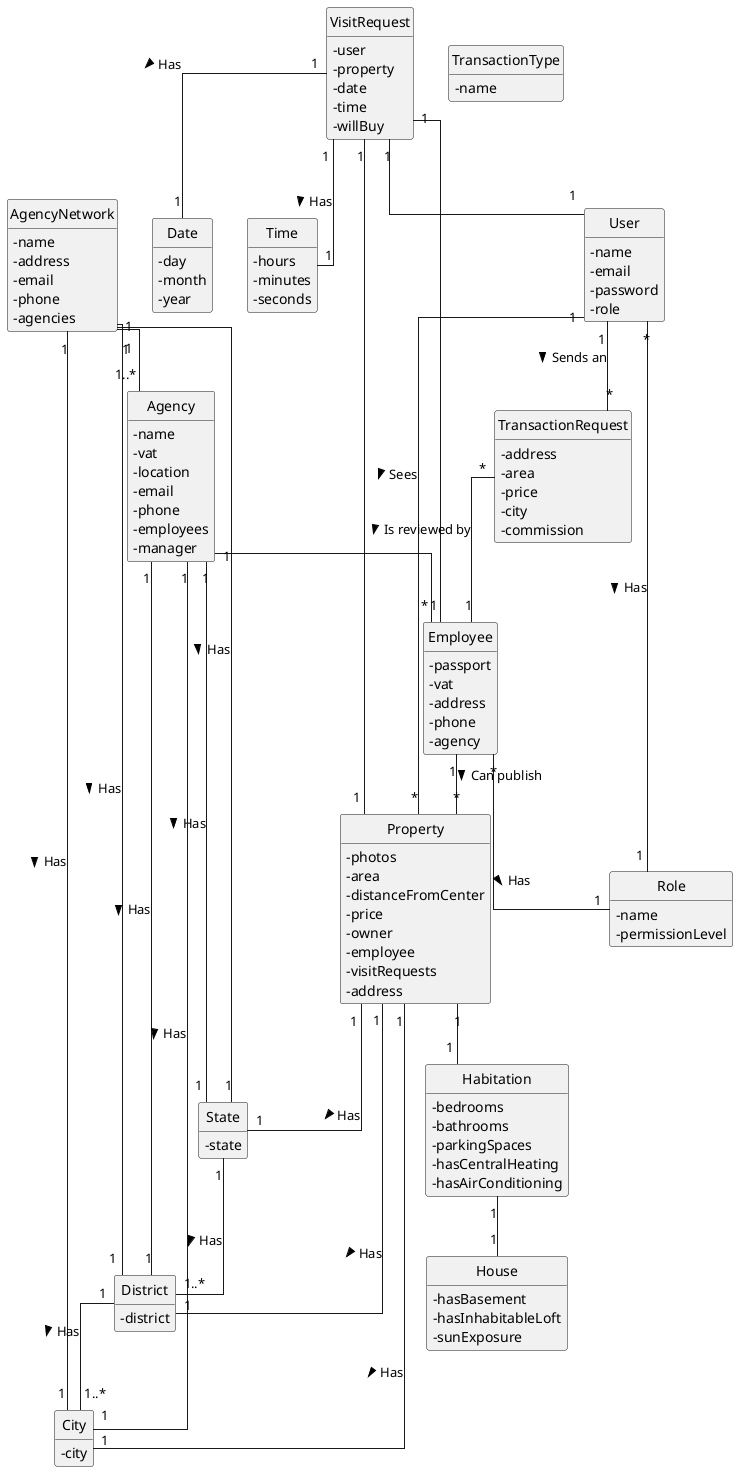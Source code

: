 @startuml
skinparam monochrome true
skinparam packageStyle rectangle
skinparam shadowing false
skinparam linetype polyline
skinparam linetype ortho

skinparam classAttributeIconSize 0

hide circle
hide methods

'class Platform {
'  -description
'}

class TransactionRequest {
    - address
    - area
    - price
    - city
    - commission
}

class TransactionType {
    - name
}

class User {
    - name
    - email
 	- password
 	- role
}



class AgencyNetwork {
	- name
	- address
	- email
	- phone
	- agencies
}

class Agency {
	- name
	- vat
	- location
	- email
	- phone
	- employees
	- manager
}

class State {
    - state
}

class District {
    - district
}

class City {
    - city
}

class Employee {
	- passport
	- vat
	- address
	- phone
	- agency
}

class Property {
	- photos
	- area
	- distanceFromCenter
	- price
	- owner
	- employee
	- visitRequests
	- address
}

class Role {
    - name
    - permissionLevel
}

    class Habitation {
        - bedrooms
        - bathrooms
        - parkingSpaces
        - hasCentralHeating
        - hasAirConditioning
    }

    class House {
        - hasBasement
        - hasInhabitableLoft
        - sunExposure
    }

' willBuy is a boolean that will be filled
' out later (false by default) to indicate
' if the visitor actually wants the property
class VisitRequest {
	- user
	- property
	- date
	- time
	- willBuy
}

class Date {
    - day
    - month
    - year
}

class Time {
    - hours
    - minutes
    - seconds
}

' This transaction type can be either
' lease of sale

User "*" -- "1" Role: Has >
User "1" -- "*" TransactionRequest: Sends an >
AgencyNetwork "1" -- "1..*" Agency
Agency "1" -- "*" Employee
VisitRequest "1" -- "1" Date : Has >
VisitRequest "1" -- "1" Time : Has >
User "1" -- "*" Property: Sees >
Property "1" -- "1" Habitation
Habitation "1" -- "1" House
Employee "*" -- "1" Role: Has >
Agency "1" -- "1" State : Has >
Agency "1" -- "1" District : Has >
Agency "1" -- "1" City : Has >
AgencyNetwork "1" -- "1" State : Has >
AgencyNetwork "1" -- "1" District : Has >
AgencyNetwork "1" -- "1" City : Has >


Property "1" -- "1" State: Has >
Property "1" -- "1" District : Has >
Property "1" -- "1" City : Has >
VisitRequest "1" -- "1" Employee
VisitRequest "1" -- "1" User
VisitRequest "1" -- "1" Property
Employee "1" -- "*" Property: Can publish >
TransactionRequest "*" -- "1" Employee: Is reviewed by >
State "1" -- "1..*" District: Has >
District "1" -- "1..*" City: Has >


top to bottom direction

@enduml

